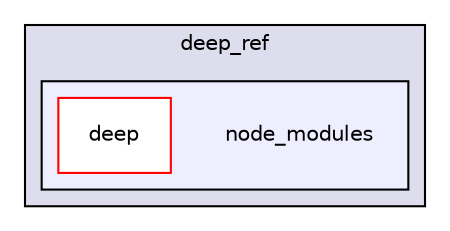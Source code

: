 digraph "gulp-src/node_modules/gulp/node_modules/liftoff/node_modules/resolve/test/pathfilter/deep_ref/node_modules" {
  compound=true
  node [ fontsize="10", fontname="Helvetica"];
  edge [ labelfontsize="10", labelfontname="Helvetica"];
  subgraph clusterdir_dc532d5cb9362bdc46ad41e1c6112242 {
    graph [ bgcolor="#ddddee", pencolor="black", label="deep_ref" fontname="Helvetica", fontsize="10", URL="dir_dc532d5cb9362bdc46ad41e1c6112242.html"]
  subgraph clusterdir_2957d9108f0987f5c3ae5c3f35f93fc6 {
    graph [ bgcolor="#eeeeff", pencolor="black", label="" URL="dir_2957d9108f0987f5c3ae5c3f35f93fc6.html"];
    dir_2957d9108f0987f5c3ae5c3f35f93fc6 [shape=plaintext label="node_modules"];
    dir_082372ae596e25435ef9a37f88efae80 [shape=box label="deep" color="red" fillcolor="white" style="filled" URL="dir_082372ae596e25435ef9a37f88efae80.html"];
  }
  }
}
